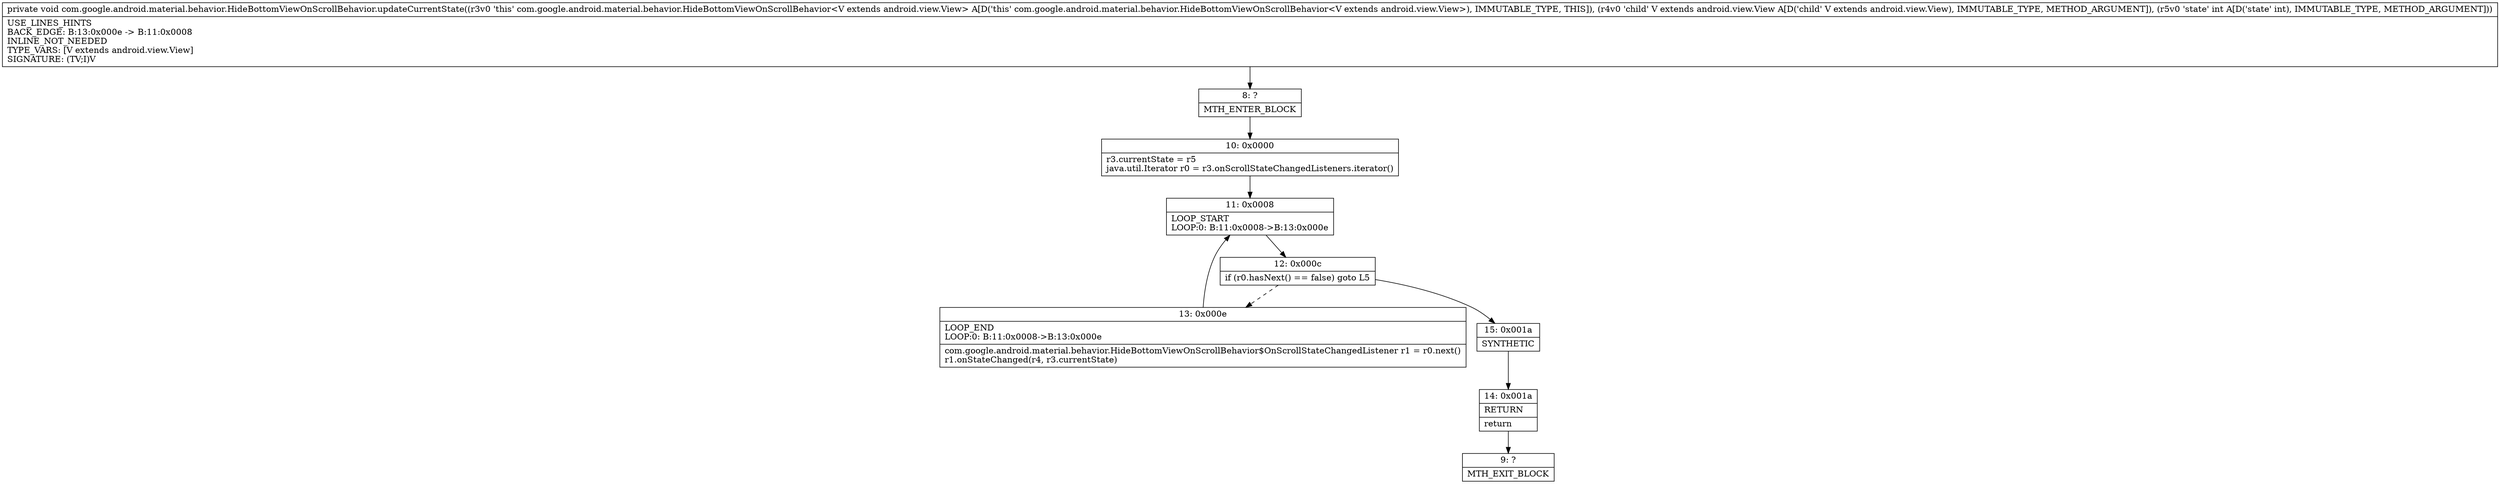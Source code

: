 digraph "CFG forcom.google.android.material.behavior.HideBottomViewOnScrollBehavior.updateCurrentState(Landroid\/view\/View;I)V" {
Node_8 [shape=record,label="{8\:\ ?|MTH_ENTER_BLOCK\l}"];
Node_10 [shape=record,label="{10\:\ 0x0000|r3.currentState = r5\ljava.util.Iterator r0 = r3.onScrollStateChangedListeners.iterator()\l}"];
Node_11 [shape=record,label="{11\:\ 0x0008|LOOP_START\lLOOP:0: B:11:0x0008\-\>B:13:0x000e\l}"];
Node_12 [shape=record,label="{12\:\ 0x000c|if (r0.hasNext() == false) goto L5\l}"];
Node_13 [shape=record,label="{13\:\ 0x000e|LOOP_END\lLOOP:0: B:11:0x0008\-\>B:13:0x000e\l|com.google.android.material.behavior.HideBottomViewOnScrollBehavior$OnScrollStateChangedListener r1 = r0.next()\lr1.onStateChanged(r4, r3.currentState)\l}"];
Node_15 [shape=record,label="{15\:\ 0x001a|SYNTHETIC\l}"];
Node_14 [shape=record,label="{14\:\ 0x001a|RETURN\l|return\l}"];
Node_9 [shape=record,label="{9\:\ ?|MTH_EXIT_BLOCK\l}"];
MethodNode[shape=record,label="{private void com.google.android.material.behavior.HideBottomViewOnScrollBehavior.updateCurrentState((r3v0 'this' com.google.android.material.behavior.HideBottomViewOnScrollBehavior\<V extends android.view.View\> A[D('this' com.google.android.material.behavior.HideBottomViewOnScrollBehavior\<V extends android.view.View\>), IMMUTABLE_TYPE, THIS]), (r4v0 'child' V extends android.view.View A[D('child' V extends android.view.View), IMMUTABLE_TYPE, METHOD_ARGUMENT]), (r5v0 'state' int A[D('state' int), IMMUTABLE_TYPE, METHOD_ARGUMENT]))  | USE_LINES_HINTS\lBACK_EDGE: B:13:0x000e \-\> B:11:0x0008\lINLINE_NOT_NEEDED\lTYPE_VARS: [V extends android.view.View]\lSIGNATURE: (TV;I)V\l}"];
MethodNode -> Node_8;Node_8 -> Node_10;
Node_10 -> Node_11;
Node_11 -> Node_12;
Node_12 -> Node_13[style=dashed];
Node_12 -> Node_15;
Node_13 -> Node_11;
Node_15 -> Node_14;
Node_14 -> Node_9;
}

